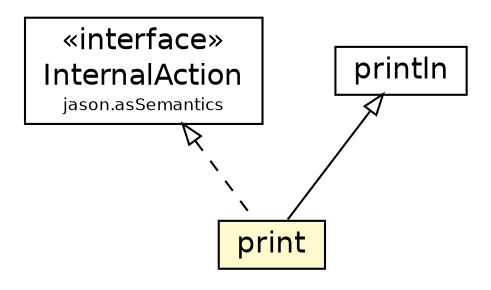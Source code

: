 #!/usr/local/bin/dot
#
# Class diagram 
# Generated by UMLGraph version 5.1 (http://www.umlgraph.org/)
#

digraph G {
	edge [fontname="Helvetica",fontsize=10,labelfontname="Helvetica",labelfontsize=10];
	node [fontname="Helvetica",fontsize=10,shape=plaintext];
	nodesep=0.25;
	ranksep=0.5;
	// jason.asSemantics.InternalAction
	c55001 [label=<<table title="jason.asSemantics.InternalAction" border="0" cellborder="1" cellspacing="0" cellpadding="2" port="p" href="../asSemantics/InternalAction.html">
		<tr><td><table border="0" cellspacing="0" cellpadding="1">
<tr><td align="center" balign="center"> &#171;interface&#187; </td></tr>
<tr><td align="center" balign="center"> InternalAction </td></tr>
<tr><td align="center" balign="center"><font point-size="8.0"> jason.asSemantics </font></td></tr>
		</table></td></tr>
		</table>>, fontname="Helvetica", fontcolor="black", fontsize=14.0];
	// jason.stdlib.println
	c55182 [label=<<table title="jason.stdlib.println" border="0" cellborder="1" cellspacing="0" cellpadding="2" port="p" href="./println.html">
		<tr><td><table border="0" cellspacing="0" cellpadding="1">
<tr><td align="center" balign="center"> println </td></tr>
		</table></td></tr>
		</table>>, fontname="Helvetica", fontcolor="black", fontsize=14.0];
	// jason.stdlib.print
	c55183 [label=<<table title="jason.stdlib.print" border="0" cellborder="1" cellspacing="0" cellpadding="2" port="p" bgcolor="lemonChiffon" href="./print.html">
		<tr><td><table border="0" cellspacing="0" cellpadding="1">
<tr><td align="center" balign="center"> print </td></tr>
		</table></td></tr>
		</table>>, fontname="Helvetica", fontcolor="black", fontsize=14.0];
	//jason.stdlib.print extends jason.stdlib.println
	c55182:p -> c55183:p [dir=back,arrowtail=empty];
	//jason.stdlib.print implements jason.asSemantics.InternalAction
	c55001:p -> c55183:p [dir=back,arrowtail=empty,style=dashed];
}

